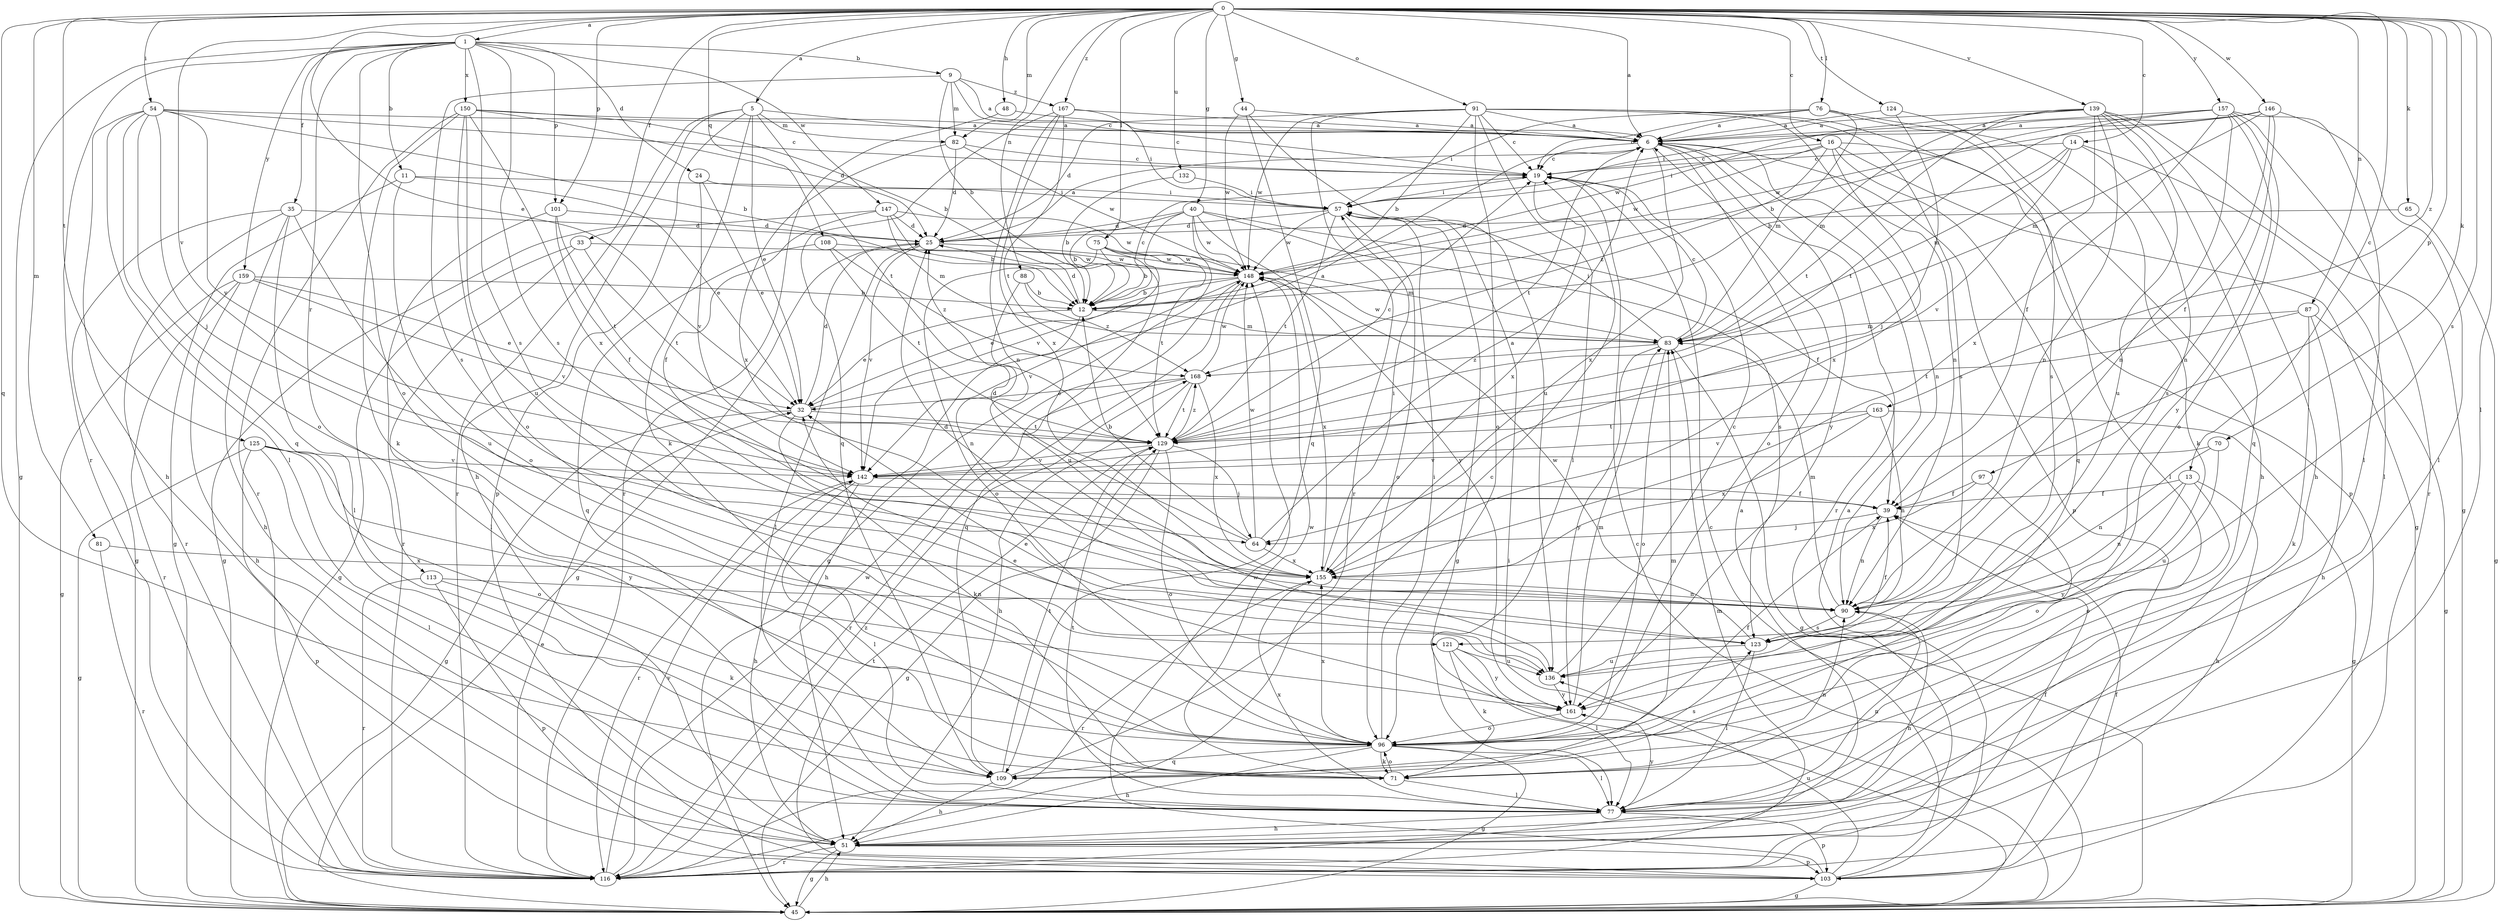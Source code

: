 strict digraph  {
0;
1;
5;
6;
9;
11;
12;
13;
14;
16;
19;
24;
25;
32;
33;
35;
39;
40;
44;
45;
48;
51;
54;
57;
64;
65;
70;
71;
75;
76;
77;
81;
82;
83;
87;
88;
90;
91;
96;
97;
101;
103;
108;
109;
113;
116;
121;
123;
124;
125;
129;
132;
136;
139;
142;
146;
147;
148;
150;
155;
157;
159;
161;
163;
167;
168;
0 -> 1  [label=a];
0 -> 5  [label=a];
0 -> 6  [label=a];
0 -> 13  [label=c];
0 -> 14  [label=c];
0 -> 16  [label=c];
0 -> 32  [label=e];
0 -> 33  [label=f];
0 -> 40  [label=g];
0 -> 44  [label=g];
0 -> 48  [label=h];
0 -> 54  [label=i];
0 -> 65  [label=k];
0 -> 70  [label=k];
0 -> 75  [label=l];
0 -> 76  [label=l];
0 -> 77  [label=l];
0 -> 81  [label=m];
0 -> 82  [label=m];
0 -> 87  [label=n];
0 -> 88  [label=n];
0 -> 91  [label=o];
0 -> 97  [label=p];
0 -> 101  [label=p];
0 -> 108  [label=q];
0 -> 109  [label=q];
0 -> 121  [label=s];
0 -> 124  [label=t];
0 -> 125  [label=t];
0 -> 132  [label=u];
0 -> 139  [label=v];
0 -> 142  [label=v];
0 -> 146  [label=w];
0 -> 157  [label=y];
0 -> 163  [label=z];
0 -> 167  [label=z];
1 -> 9  [label=b];
1 -> 11  [label=b];
1 -> 24  [label=d];
1 -> 35  [label=f];
1 -> 45  [label=g];
1 -> 96  [label=o];
1 -> 101  [label=p];
1 -> 113  [label=r];
1 -> 116  [label=r];
1 -> 121  [label=s];
1 -> 123  [label=s];
1 -> 147  [label=w];
1 -> 150  [label=x];
1 -> 159  [label=y];
5 -> 19  [label=c];
5 -> 32  [label=e];
5 -> 51  [label=h];
5 -> 71  [label=k];
5 -> 82  [label=m];
5 -> 103  [label=p];
5 -> 116  [label=r];
5 -> 129  [label=t];
6 -> 19  [label=c];
6 -> 90  [label=n];
6 -> 96  [label=o];
6 -> 103  [label=p];
6 -> 116  [label=r];
6 -> 129  [label=t];
6 -> 155  [label=x];
6 -> 161  [label=y];
9 -> 6  [label=a];
9 -> 12  [label=b];
9 -> 19  [label=c];
9 -> 82  [label=m];
9 -> 123  [label=s];
9 -> 167  [label=z];
11 -> 32  [label=e];
11 -> 45  [label=g];
11 -> 57  [label=i];
11 -> 96  [label=o];
12 -> 19  [label=c];
12 -> 25  [label=d];
12 -> 32  [label=e];
12 -> 51  [label=h];
12 -> 83  [label=m];
13 -> 39  [label=f];
13 -> 51  [label=h];
13 -> 90  [label=n];
13 -> 96  [label=o];
13 -> 161  [label=y];
14 -> 12  [label=b];
14 -> 19  [label=c];
14 -> 77  [label=l];
14 -> 83  [label=m];
14 -> 123  [label=s];
14 -> 142  [label=v];
16 -> 19  [label=c];
16 -> 45  [label=g];
16 -> 57  [label=i];
16 -> 77  [label=l];
16 -> 109  [label=q];
16 -> 148  [label=w];
16 -> 155  [label=x];
16 -> 168  [label=z];
19 -> 57  [label=i];
19 -> 155  [label=x];
24 -> 32  [label=e];
24 -> 57  [label=i];
24 -> 142  [label=v];
25 -> 6  [label=a];
25 -> 45  [label=g];
25 -> 77  [label=l];
25 -> 142  [label=v];
25 -> 148  [label=w];
32 -> 6  [label=a];
32 -> 25  [label=d];
32 -> 45  [label=g];
32 -> 71  [label=k];
32 -> 129  [label=t];
33 -> 45  [label=g];
33 -> 77  [label=l];
33 -> 129  [label=t];
33 -> 148  [label=w];
35 -> 25  [label=d];
35 -> 45  [label=g];
35 -> 51  [label=h];
35 -> 77  [label=l];
35 -> 116  [label=r];
35 -> 136  [label=u];
39 -> 64  [label=j];
39 -> 90  [label=n];
40 -> 12  [label=b];
40 -> 25  [label=d];
40 -> 39  [label=f];
40 -> 45  [label=g];
40 -> 123  [label=s];
40 -> 142  [label=v];
40 -> 148  [label=w];
40 -> 161  [label=y];
44 -> 6  [label=a];
44 -> 109  [label=q];
44 -> 136  [label=u];
44 -> 148  [label=w];
45 -> 19  [label=c];
45 -> 51  [label=h];
45 -> 57  [label=i];
48 -> 6  [label=a];
48 -> 116  [label=r];
51 -> 45  [label=g];
51 -> 90  [label=n];
51 -> 103  [label=p];
51 -> 116  [label=r];
54 -> 6  [label=a];
54 -> 12  [label=b];
54 -> 19  [label=c];
54 -> 51  [label=h];
54 -> 64  [label=j];
54 -> 77  [label=l];
54 -> 96  [label=o];
54 -> 109  [label=q];
54 -> 142  [label=v];
57 -> 25  [label=d];
57 -> 45  [label=g];
57 -> 96  [label=o];
57 -> 129  [label=t];
57 -> 148  [label=w];
64 -> 6  [label=a];
64 -> 12  [label=b];
64 -> 25  [label=d];
64 -> 148  [label=w];
64 -> 155  [label=x];
65 -> 25  [label=d];
65 -> 45  [label=g];
70 -> 90  [label=n];
70 -> 136  [label=u];
70 -> 142  [label=v];
71 -> 77  [label=l];
71 -> 83  [label=m];
71 -> 90  [label=n];
71 -> 96  [label=o];
71 -> 148  [label=w];
75 -> 12  [label=b];
75 -> 83  [label=m];
75 -> 96  [label=o];
75 -> 129  [label=t];
75 -> 136  [label=u];
75 -> 148  [label=w];
76 -> 6  [label=a];
76 -> 19  [label=c];
76 -> 57  [label=i];
76 -> 71  [label=k];
76 -> 83  [label=m];
76 -> 123  [label=s];
77 -> 51  [label=h];
77 -> 90  [label=n];
77 -> 103  [label=p];
77 -> 129  [label=t];
77 -> 155  [label=x];
77 -> 161  [label=y];
81 -> 116  [label=r];
81 -> 155  [label=x];
82 -> 19  [label=c];
82 -> 25  [label=d];
82 -> 148  [label=w];
82 -> 155  [label=x];
83 -> 19  [label=c];
83 -> 45  [label=g];
83 -> 57  [label=i];
83 -> 96  [label=o];
83 -> 148  [label=w];
83 -> 161  [label=y];
83 -> 168  [label=z];
87 -> 45  [label=g];
87 -> 51  [label=h];
87 -> 71  [label=k];
87 -> 83  [label=m];
87 -> 129  [label=t];
88 -> 12  [label=b];
88 -> 90  [label=n];
88 -> 168  [label=z];
90 -> 25  [label=d];
90 -> 83  [label=m];
90 -> 123  [label=s];
91 -> 6  [label=a];
91 -> 12  [label=b];
91 -> 19  [label=c];
91 -> 25  [label=d];
91 -> 77  [label=l];
91 -> 90  [label=n];
91 -> 96  [label=o];
91 -> 103  [label=p];
91 -> 116  [label=r];
91 -> 123  [label=s];
91 -> 148  [label=w];
96 -> 39  [label=f];
96 -> 45  [label=g];
96 -> 51  [label=h];
96 -> 57  [label=i];
96 -> 71  [label=k];
96 -> 77  [label=l];
96 -> 109  [label=q];
96 -> 155  [label=x];
97 -> 39  [label=f];
97 -> 96  [label=o];
97 -> 155  [label=x];
101 -> 25  [label=d];
101 -> 39  [label=f];
101 -> 116  [label=r];
101 -> 129  [label=t];
103 -> 6  [label=a];
103 -> 19  [label=c];
103 -> 39  [label=f];
103 -> 45  [label=g];
103 -> 129  [label=t];
103 -> 136  [label=u];
103 -> 148  [label=w];
108 -> 109  [label=q];
108 -> 129  [label=t];
108 -> 148  [label=w];
108 -> 168  [label=z];
109 -> 19  [label=c];
109 -> 51  [label=h];
109 -> 123  [label=s];
109 -> 129  [label=t];
113 -> 71  [label=k];
113 -> 90  [label=n];
113 -> 103  [label=p];
113 -> 116  [label=r];
116 -> 6  [label=a];
116 -> 32  [label=e];
116 -> 39  [label=f];
116 -> 83  [label=m];
116 -> 142  [label=v];
116 -> 148  [label=w];
116 -> 168  [label=z];
121 -> 71  [label=k];
121 -> 77  [label=l];
121 -> 136  [label=u];
121 -> 161  [label=y];
123 -> 39  [label=f];
123 -> 77  [label=l];
123 -> 136  [label=u];
123 -> 148  [label=w];
124 -> 6  [label=a];
124 -> 51  [label=h];
124 -> 64  [label=j];
125 -> 45  [label=g];
125 -> 77  [label=l];
125 -> 96  [label=o];
125 -> 103  [label=p];
125 -> 142  [label=v];
125 -> 161  [label=y];
129 -> 19  [label=c];
129 -> 45  [label=g];
129 -> 64  [label=j];
129 -> 96  [label=o];
129 -> 142  [label=v];
129 -> 168  [label=z];
132 -> 12  [label=b];
132 -> 57  [label=i];
136 -> 19  [label=c];
136 -> 32  [label=e];
136 -> 161  [label=y];
139 -> 6  [label=a];
139 -> 39  [label=f];
139 -> 45  [label=g];
139 -> 51  [label=h];
139 -> 83  [label=m];
139 -> 90  [label=n];
139 -> 109  [label=q];
139 -> 129  [label=t];
139 -> 136  [label=u];
139 -> 148  [label=w];
142 -> 39  [label=f];
142 -> 51  [label=h];
142 -> 77  [label=l];
142 -> 116  [label=r];
146 -> 6  [label=a];
146 -> 39  [label=f];
146 -> 57  [label=i];
146 -> 77  [label=l];
146 -> 83  [label=m];
146 -> 90  [label=n];
146 -> 148  [label=w];
147 -> 12  [label=b];
147 -> 25  [label=d];
147 -> 39  [label=f];
147 -> 45  [label=g];
147 -> 83  [label=m];
147 -> 148  [label=w];
148 -> 12  [label=b];
148 -> 32  [label=e];
148 -> 109  [label=q];
148 -> 142  [label=v];
148 -> 155  [label=x];
150 -> 6  [label=a];
150 -> 12  [label=b];
150 -> 25  [label=d];
150 -> 71  [label=k];
150 -> 96  [label=o];
150 -> 116  [label=r];
150 -> 136  [label=u];
150 -> 155  [label=x];
155 -> 57  [label=i];
155 -> 90  [label=n];
155 -> 116  [label=r];
157 -> 6  [label=a];
157 -> 12  [label=b];
157 -> 77  [label=l];
157 -> 90  [label=n];
157 -> 96  [label=o];
157 -> 116  [label=r];
157 -> 129  [label=t];
157 -> 155  [label=x];
157 -> 161  [label=y];
159 -> 12  [label=b];
159 -> 32  [label=e];
159 -> 45  [label=g];
159 -> 51  [label=h];
159 -> 116  [label=r];
159 -> 142  [label=v];
161 -> 32  [label=e];
161 -> 83  [label=m];
161 -> 96  [label=o];
163 -> 45  [label=g];
163 -> 90  [label=n];
163 -> 129  [label=t];
163 -> 142  [label=v];
163 -> 155  [label=x];
167 -> 6  [label=a];
167 -> 57  [label=i];
167 -> 90  [label=n];
167 -> 109  [label=q];
167 -> 129  [label=t];
167 -> 155  [label=x];
168 -> 32  [label=e];
168 -> 51  [label=h];
168 -> 116  [label=r];
168 -> 129  [label=t];
168 -> 148  [label=w];
168 -> 155  [label=x];
}

